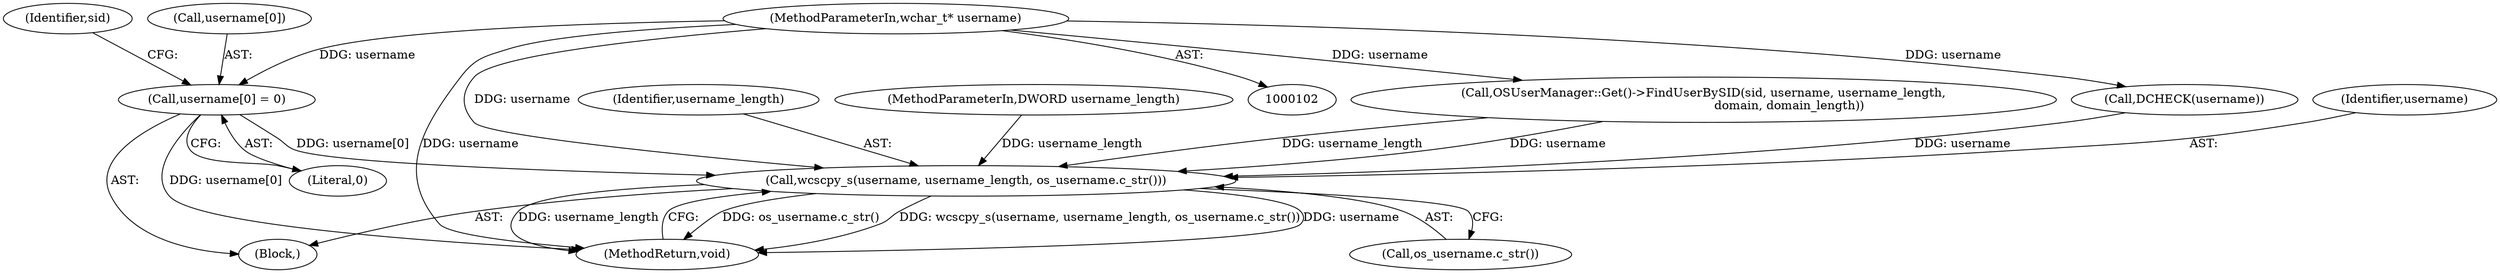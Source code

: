 digraph "0_Chrome_2440e872debd68ae7c2a8bf9ddb34df2cce378cd@array" {
"1000180" [label="(Call,username[0] = 0)"];
"1000105" [label="(MethodParameterIn,wchar_t* username)"];
"1000245" [label="(Call,wcscpy_s(username, username_length, os_username.c_str()))"];
"1000246" [label="(Identifier,username)"];
"1000159" [label="(Call,OSUserManager::Get()->FindUserBySID(sid, username, username_length,\n                                             domain, domain_length))"];
"1000180" [label="(Call,username[0] = 0)"];
"1000105" [label="(MethodParameterIn,wchar_t* username)"];
"1000247" [label="(Identifier,username_length)"];
"1000249" [label="(MethodReturn,void)"];
"1000245" [label="(Call,wcscpy_s(username, username_length, os_username.c_str()))"];
"1000184" [label="(Literal,0)"];
"1000106" [label="(MethodParameterIn,DWORD username_length)"];
"1000187" [label="(Identifier,sid)"];
"1000115" [label="(Call,DCHECK(username))"];
"1000181" [label="(Call,username[0])"];
"1000112" [label="(Block,)"];
"1000248" [label="(Call,os_username.c_str())"];
"1000180" -> "1000112"  [label="AST: "];
"1000180" -> "1000184"  [label="CFG: "];
"1000181" -> "1000180"  [label="AST: "];
"1000184" -> "1000180"  [label="AST: "];
"1000187" -> "1000180"  [label="CFG: "];
"1000180" -> "1000249"  [label="DDG: username[0]"];
"1000105" -> "1000180"  [label="DDG: username"];
"1000180" -> "1000245"  [label="DDG: username[0]"];
"1000105" -> "1000102"  [label="AST: "];
"1000105" -> "1000249"  [label="DDG: username"];
"1000105" -> "1000115"  [label="DDG: username"];
"1000105" -> "1000159"  [label="DDG: username"];
"1000105" -> "1000245"  [label="DDG: username"];
"1000245" -> "1000112"  [label="AST: "];
"1000245" -> "1000248"  [label="CFG: "];
"1000246" -> "1000245"  [label="AST: "];
"1000247" -> "1000245"  [label="AST: "];
"1000248" -> "1000245"  [label="AST: "];
"1000249" -> "1000245"  [label="CFG: "];
"1000245" -> "1000249"  [label="DDG: os_username.c_str()"];
"1000245" -> "1000249"  [label="DDG: wcscpy_s(username, username_length, os_username.c_str())"];
"1000245" -> "1000249"  [label="DDG: username"];
"1000245" -> "1000249"  [label="DDG: username_length"];
"1000159" -> "1000245"  [label="DDG: username"];
"1000159" -> "1000245"  [label="DDG: username_length"];
"1000115" -> "1000245"  [label="DDG: username"];
"1000106" -> "1000245"  [label="DDG: username_length"];
}
